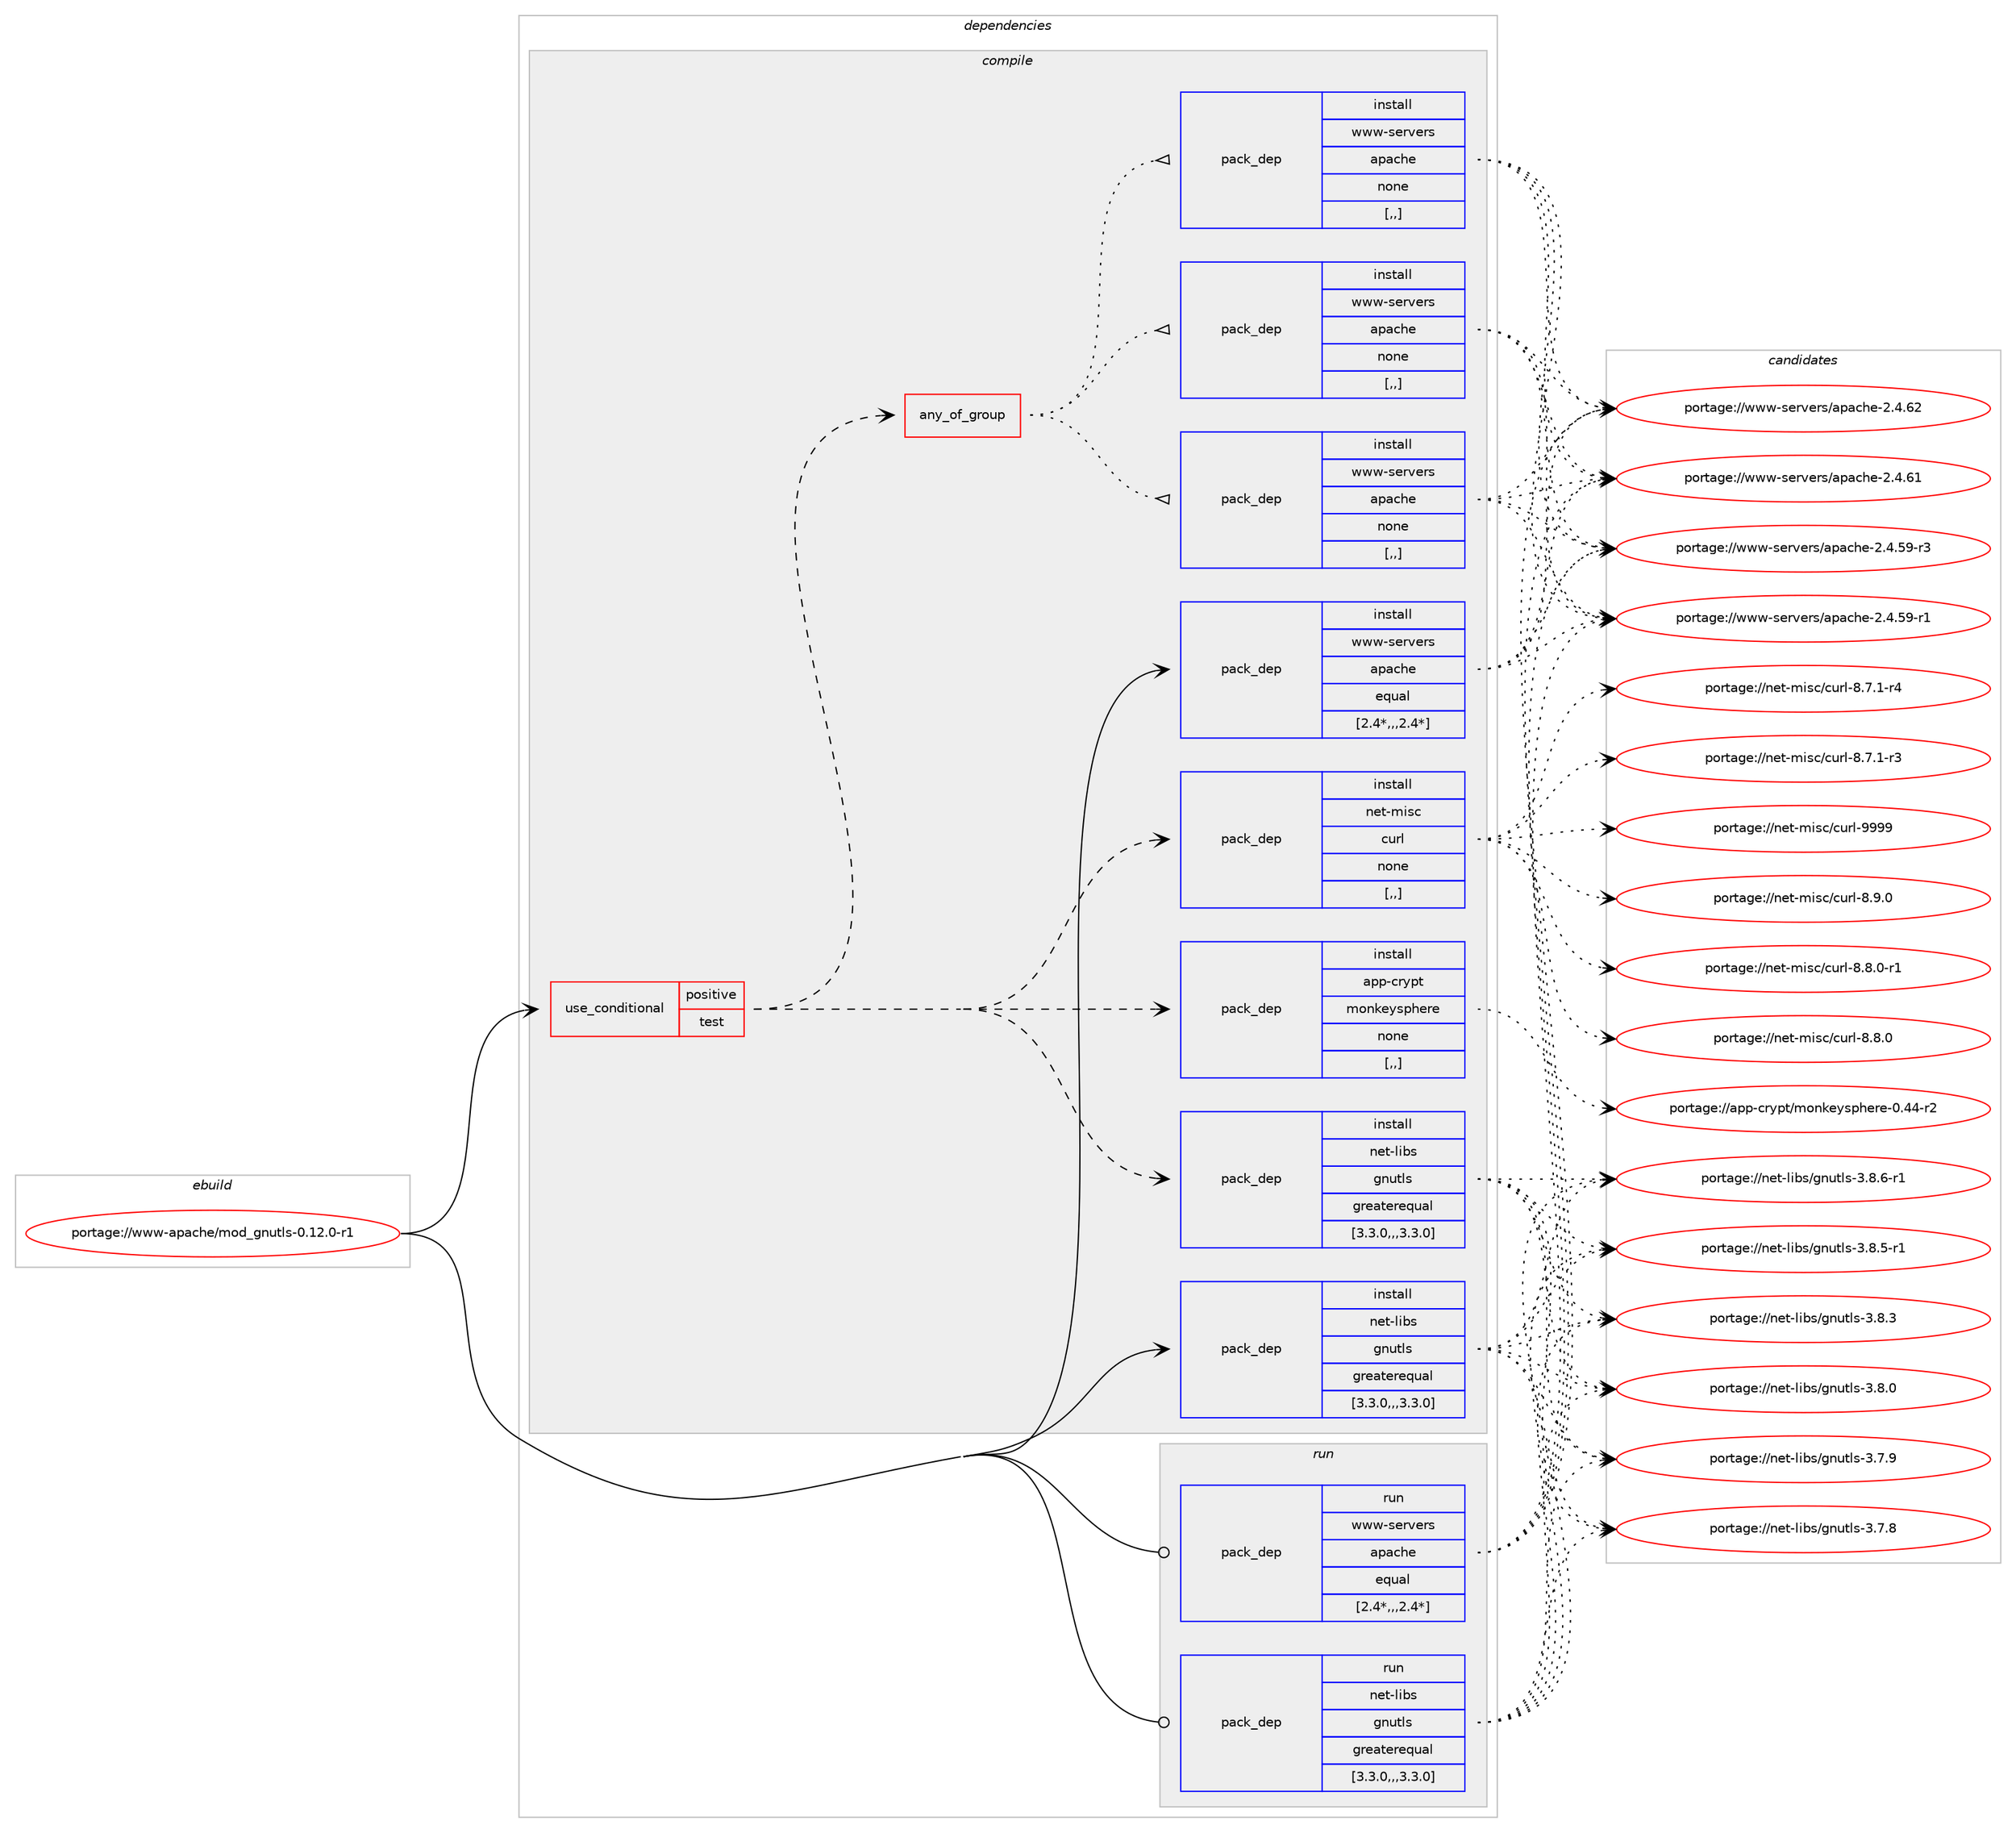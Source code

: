 digraph prolog {

# *************
# Graph options
# *************

newrank=true;
concentrate=true;
compound=true;
graph [rankdir=LR,fontname=Helvetica,fontsize=10,ranksep=1.5];#, ranksep=2.5, nodesep=0.2];
edge  [arrowhead=vee];
node  [fontname=Helvetica,fontsize=10];

# **********
# The ebuild
# **********

subgraph cluster_leftcol {
color=gray;
label=<<i>ebuild</i>>;
id [label="portage://www-apache/mod_gnutls-0.12.0-r1", color=red, width=4, href="../www-apache/mod_gnutls-0.12.0-r1.svg"];
}

# ****************
# The dependencies
# ****************

subgraph cluster_midcol {
color=gray;
label=<<i>dependencies</i>>;
subgraph cluster_compile {
fillcolor="#eeeeee";
style=filled;
label=<<i>compile</i>>;
subgraph cond118739 {
dependency445637 [label=<<TABLE BORDER="0" CELLBORDER="1" CELLSPACING="0" CELLPADDING="4"><TR><TD ROWSPAN="3" CELLPADDING="10">use_conditional</TD></TR><TR><TD>positive</TD></TR><TR><TD>test</TD></TR></TABLE>>, shape=none, color=red];
subgraph pack323647 {
dependency445638 [label=<<TABLE BORDER="0" CELLBORDER="1" CELLSPACING="0" CELLPADDING="4" WIDTH="220"><TR><TD ROWSPAN="6" CELLPADDING="30">pack_dep</TD></TR><TR><TD WIDTH="110">install</TD></TR><TR><TD>app-crypt</TD></TR><TR><TD>monkeysphere</TD></TR><TR><TD>none</TD></TR><TR><TD>[,,]</TD></TR></TABLE>>, shape=none, color=blue];
}
dependency445637:e -> dependency445638:w [weight=20,style="dashed",arrowhead="vee"];
subgraph pack323648 {
dependency445639 [label=<<TABLE BORDER="0" CELLBORDER="1" CELLSPACING="0" CELLPADDING="4" WIDTH="220"><TR><TD ROWSPAN="6" CELLPADDING="30">pack_dep</TD></TR><TR><TD WIDTH="110">install</TD></TR><TR><TD>net-libs</TD></TR><TR><TD>gnutls</TD></TR><TR><TD>greaterequal</TD></TR><TR><TD>[3.3.0,,,3.3.0]</TD></TR></TABLE>>, shape=none, color=blue];
}
dependency445637:e -> dependency445639:w [weight=20,style="dashed",arrowhead="vee"];
subgraph pack323649 {
dependency445640 [label=<<TABLE BORDER="0" CELLBORDER="1" CELLSPACING="0" CELLPADDING="4" WIDTH="220"><TR><TD ROWSPAN="6" CELLPADDING="30">pack_dep</TD></TR><TR><TD WIDTH="110">install</TD></TR><TR><TD>net-misc</TD></TR><TR><TD>curl</TD></TR><TR><TD>none</TD></TR><TR><TD>[,,]</TD></TR></TABLE>>, shape=none, color=blue];
}
dependency445637:e -> dependency445640:w [weight=20,style="dashed",arrowhead="vee"];
subgraph any3022 {
dependency445641 [label=<<TABLE BORDER="0" CELLBORDER="1" CELLSPACING="0" CELLPADDING="4"><TR><TD CELLPADDING="10">any_of_group</TD></TR></TABLE>>, shape=none, color=red];subgraph pack323650 {
dependency445642 [label=<<TABLE BORDER="0" CELLBORDER="1" CELLSPACING="0" CELLPADDING="4" WIDTH="220"><TR><TD ROWSPAN="6" CELLPADDING="30">pack_dep</TD></TR><TR><TD WIDTH="110">install</TD></TR><TR><TD>www-servers</TD></TR><TR><TD>apache</TD></TR><TR><TD>none</TD></TR><TR><TD>[,,]</TD></TR></TABLE>>, shape=none, color=blue];
}
dependency445641:e -> dependency445642:w [weight=20,style="dotted",arrowhead="oinv"];
subgraph pack323651 {
dependency445643 [label=<<TABLE BORDER="0" CELLBORDER="1" CELLSPACING="0" CELLPADDING="4" WIDTH="220"><TR><TD ROWSPAN="6" CELLPADDING="30">pack_dep</TD></TR><TR><TD WIDTH="110">install</TD></TR><TR><TD>www-servers</TD></TR><TR><TD>apache</TD></TR><TR><TD>none</TD></TR><TR><TD>[,,]</TD></TR></TABLE>>, shape=none, color=blue];
}
dependency445641:e -> dependency445643:w [weight=20,style="dotted",arrowhead="oinv"];
subgraph pack323652 {
dependency445644 [label=<<TABLE BORDER="0" CELLBORDER="1" CELLSPACING="0" CELLPADDING="4" WIDTH="220"><TR><TD ROWSPAN="6" CELLPADDING="30">pack_dep</TD></TR><TR><TD WIDTH="110">install</TD></TR><TR><TD>www-servers</TD></TR><TR><TD>apache</TD></TR><TR><TD>none</TD></TR><TR><TD>[,,]</TD></TR></TABLE>>, shape=none, color=blue];
}
dependency445641:e -> dependency445644:w [weight=20,style="dotted",arrowhead="oinv"];
}
dependency445637:e -> dependency445641:w [weight=20,style="dashed",arrowhead="vee"];
}
id:e -> dependency445637:w [weight=20,style="solid",arrowhead="vee"];
subgraph pack323653 {
dependency445645 [label=<<TABLE BORDER="0" CELLBORDER="1" CELLSPACING="0" CELLPADDING="4" WIDTH="220"><TR><TD ROWSPAN="6" CELLPADDING="30">pack_dep</TD></TR><TR><TD WIDTH="110">install</TD></TR><TR><TD>net-libs</TD></TR><TR><TD>gnutls</TD></TR><TR><TD>greaterequal</TD></TR><TR><TD>[3.3.0,,,3.3.0]</TD></TR></TABLE>>, shape=none, color=blue];
}
id:e -> dependency445645:w [weight=20,style="solid",arrowhead="vee"];
subgraph pack323654 {
dependency445646 [label=<<TABLE BORDER="0" CELLBORDER="1" CELLSPACING="0" CELLPADDING="4" WIDTH="220"><TR><TD ROWSPAN="6" CELLPADDING="30">pack_dep</TD></TR><TR><TD WIDTH="110">install</TD></TR><TR><TD>www-servers</TD></TR><TR><TD>apache</TD></TR><TR><TD>equal</TD></TR><TR><TD>[2.4*,,,2.4*]</TD></TR></TABLE>>, shape=none, color=blue];
}
id:e -> dependency445646:w [weight=20,style="solid",arrowhead="vee"];
}
subgraph cluster_compileandrun {
fillcolor="#eeeeee";
style=filled;
label=<<i>compile and run</i>>;
}
subgraph cluster_run {
fillcolor="#eeeeee";
style=filled;
label=<<i>run</i>>;
subgraph pack323655 {
dependency445647 [label=<<TABLE BORDER="0" CELLBORDER="1" CELLSPACING="0" CELLPADDING="4" WIDTH="220"><TR><TD ROWSPAN="6" CELLPADDING="30">pack_dep</TD></TR><TR><TD WIDTH="110">run</TD></TR><TR><TD>net-libs</TD></TR><TR><TD>gnutls</TD></TR><TR><TD>greaterequal</TD></TR><TR><TD>[3.3.0,,,3.3.0]</TD></TR></TABLE>>, shape=none, color=blue];
}
id:e -> dependency445647:w [weight=20,style="solid",arrowhead="odot"];
subgraph pack323656 {
dependency445648 [label=<<TABLE BORDER="0" CELLBORDER="1" CELLSPACING="0" CELLPADDING="4" WIDTH="220"><TR><TD ROWSPAN="6" CELLPADDING="30">pack_dep</TD></TR><TR><TD WIDTH="110">run</TD></TR><TR><TD>www-servers</TD></TR><TR><TD>apache</TD></TR><TR><TD>equal</TD></TR><TR><TD>[2.4*,,,2.4*]</TD></TR></TABLE>>, shape=none, color=blue];
}
id:e -> dependency445648:w [weight=20,style="solid",arrowhead="odot"];
}
}

# **************
# The candidates
# **************

subgraph cluster_choices {
rank=same;
color=gray;
label=<<i>candidates</i>>;

subgraph choice323647 {
color=black;
nodesep=1;
choice9711211245991141211121164710911111010710112111511210410111410145484652524511450 [label="portage://app-crypt/monkeysphere-0.44-r2", color=red, width=4,href="../app-crypt/monkeysphere-0.44-r2.svg"];
dependency445638:e -> choice9711211245991141211121164710911111010710112111511210410111410145484652524511450:w [style=dotted,weight="100"];
}
subgraph choice323648 {
color=black;
nodesep=1;
choice1101011164510810598115471031101171161081154551465646544511449 [label="portage://net-libs/gnutls-3.8.6-r1", color=red, width=4,href="../net-libs/gnutls-3.8.6-r1.svg"];
choice1101011164510810598115471031101171161081154551465646534511449 [label="portage://net-libs/gnutls-3.8.5-r1", color=red, width=4,href="../net-libs/gnutls-3.8.5-r1.svg"];
choice110101116451081059811547103110117116108115455146564651 [label="portage://net-libs/gnutls-3.8.3", color=red, width=4,href="../net-libs/gnutls-3.8.3.svg"];
choice110101116451081059811547103110117116108115455146564648 [label="portage://net-libs/gnutls-3.8.0", color=red, width=4,href="../net-libs/gnutls-3.8.0.svg"];
choice110101116451081059811547103110117116108115455146554657 [label="portage://net-libs/gnutls-3.7.9", color=red, width=4,href="../net-libs/gnutls-3.7.9.svg"];
choice110101116451081059811547103110117116108115455146554656 [label="portage://net-libs/gnutls-3.7.8", color=red, width=4,href="../net-libs/gnutls-3.7.8.svg"];
dependency445639:e -> choice1101011164510810598115471031101171161081154551465646544511449:w [style=dotted,weight="100"];
dependency445639:e -> choice1101011164510810598115471031101171161081154551465646534511449:w [style=dotted,weight="100"];
dependency445639:e -> choice110101116451081059811547103110117116108115455146564651:w [style=dotted,weight="100"];
dependency445639:e -> choice110101116451081059811547103110117116108115455146564648:w [style=dotted,weight="100"];
dependency445639:e -> choice110101116451081059811547103110117116108115455146554657:w [style=dotted,weight="100"];
dependency445639:e -> choice110101116451081059811547103110117116108115455146554656:w [style=dotted,weight="100"];
}
subgraph choice323649 {
color=black;
nodesep=1;
choice110101116451091051159947991171141084557575757 [label="portage://net-misc/curl-9999", color=red, width=4,href="../net-misc/curl-9999.svg"];
choice11010111645109105115994799117114108455646574648 [label="portage://net-misc/curl-8.9.0", color=red, width=4,href="../net-misc/curl-8.9.0.svg"];
choice110101116451091051159947991171141084556465646484511449 [label="portage://net-misc/curl-8.8.0-r1", color=red, width=4,href="../net-misc/curl-8.8.0-r1.svg"];
choice11010111645109105115994799117114108455646564648 [label="portage://net-misc/curl-8.8.0", color=red, width=4,href="../net-misc/curl-8.8.0.svg"];
choice110101116451091051159947991171141084556465546494511452 [label="portage://net-misc/curl-8.7.1-r4", color=red, width=4,href="../net-misc/curl-8.7.1-r4.svg"];
choice110101116451091051159947991171141084556465546494511451 [label="portage://net-misc/curl-8.7.1-r3", color=red, width=4,href="../net-misc/curl-8.7.1-r3.svg"];
dependency445640:e -> choice110101116451091051159947991171141084557575757:w [style=dotted,weight="100"];
dependency445640:e -> choice11010111645109105115994799117114108455646574648:w [style=dotted,weight="100"];
dependency445640:e -> choice110101116451091051159947991171141084556465646484511449:w [style=dotted,weight="100"];
dependency445640:e -> choice11010111645109105115994799117114108455646564648:w [style=dotted,weight="100"];
dependency445640:e -> choice110101116451091051159947991171141084556465546494511452:w [style=dotted,weight="100"];
dependency445640:e -> choice110101116451091051159947991171141084556465546494511451:w [style=dotted,weight="100"];
}
subgraph choice323650 {
color=black;
nodesep=1;
choice119119119451151011141181011141154797112979910410145504652465450 [label="portage://www-servers/apache-2.4.62", color=red, width=4,href="../www-servers/apache-2.4.62.svg"];
choice119119119451151011141181011141154797112979910410145504652465449 [label="portage://www-servers/apache-2.4.61", color=red, width=4,href="../www-servers/apache-2.4.61.svg"];
choice1191191194511510111411810111411547971129799104101455046524653574511451 [label="portage://www-servers/apache-2.4.59-r3", color=red, width=4,href="../www-servers/apache-2.4.59-r3.svg"];
choice1191191194511510111411810111411547971129799104101455046524653574511449 [label="portage://www-servers/apache-2.4.59-r1", color=red, width=4,href="../www-servers/apache-2.4.59-r1.svg"];
dependency445642:e -> choice119119119451151011141181011141154797112979910410145504652465450:w [style=dotted,weight="100"];
dependency445642:e -> choice119119119451151011141181011141154797112979910410145504652465449:w [style=dotted,weight="100"];
dependency445642:e -> choice1191191194511510111411810111411547971129799104101455046524653574511451:w [style=dotted,weight="100"];
dependency445642:e -> choice1191191194511510111411810111411547971129799104101455046524653574511449:w [style=dotted,weight="100"];
}
subgraph choice323651 {
color=black;
nodesep=1;
choice119119119451151011141181011141154797112979910410145504652465450 [label="portage://www-servers/apache-2.4.62", color=red, width=4,href="../www-servers/apache-2.4.62.svg"];
choice119119119451151011141181011141154797112979910410145504652465449 [label="portage://www-servers/apache-2.4.61", color=red, width=4,href="../www-servers/apache-2.4.61.svg"];
choice1191191194511510111411810111411547971129799104101455046524653574511451 [label="portage://www-servers/apache-2.4.59-r3", color=red, width=4,href="../www-servers/apache-2.4.59-r3.svg"];
choice1191191194511510111411810111411547971129799104101455046524653574511449 [label="portage://www-servers/apache-2.4.59-r1", color=red, width=4,href="../www-servers/apache-2.4.59-r1.svg"];
dependency445643:e -> choice119119119451151011141181011141154797112979910410145504652465450:w [style=dotted,weight="100"];
dependency445643:e -> choice119119119451151011141181011141154797112979910410145504652465449:w [style=dotted,weight="100"];
dependency445643:e -> choice1191191194511510111411810111411547971129799104101455046524653574511451:w [style=dotted,weight="100"];
dependency445643:e -> choice1191191194511510111411810111411547971129799104101455046524653574511449:w [style=dotted,weight="100"];
}
subgraph choice323652 {
color=black;
nodesep=1;
choice119119119451151011141181011141154797112979910410145504652465450 [label="portage://www-servers/apache-2.4.62", color=red, width=4,href="../www-servers/apache-2.4.62.svg"];
choice119119119451151011141181011141154797112979910410145504652465449 [label="portage://www-servers/apache-2.4.61", color=red, width=4,href="../www-servers/apache-2.4.61.svg"];
choice1191191194511510111411810111411547971129799104101455046524653574511451 [label="portage://www-servers/apache-2.4.59-r3", color=red, width=4,href="../www-servers/apache-2.4.59-r3.svg"];
choice1191191194511510111411810111411547971129799104101455046524653574511449 [label="portage://www-servers/apache-2.4.59-r1", color=red, width=4,href="../www-servers/apache-2.4.59-r1.svg"];
dependency445644:e -> choice119119119451151011141181011141154797112979910410145504652465450:w [style=dotted,weight="100"];
dependency445644:e -> choice119119119451151011141181011141154797112979910410145504652465449:w [style=dotted,weight="100"];
dependency445644:e -> choice1191191194511510111411810111411547971129799104101455046524653574511451:w [style=dotted,weight="100"];
dependency445644:e -> choice1191191194511510111411810111411547971129799104101455046524653574511449:w [style=dotted,weight="100"];
}
subgraph choice323653 {
color=black;
nodesep=1;
choice1101011164510810598115471031101171161081154551465646544511449 [label="portage://net-libs/gnutls-3.8.6-r1", color=red, width=4,href="../net-libs/gnutls-3.8.6-r1.svg"];
choice1101011164510810598115471031101171161081154551465646534511449 [label="portage://net-libs/gnutls-3.8.5-r1", color=red, width=4,href="../net-libs/gnutls-3.8.5-r1.svg"];
choice110101116451081059811547103110117116108115455146564651 [label="portage://net-libs/gnutls-3.8.3", color=red, width=4,href="../net-libs/gnutls-3.8.3.svg"];
choice110101116451081059811547103110117116108115455146564648 [label="portage://net-libs/gnutls-3.8.0", color=red, width=4,href="../net-libs/gnutls-3.8.0.svg"];
choice110101116451081059811547103110117116108115455146554657 [label="portage://net-libs/gnutls-3.7.9", color=red, width=4,href="../net-libs/gnutls-3.7.9.svg"];
choice110101116451081059811547103110117116108115455146554656 [label="portage://net-libs/gnutls-3.7.8", color=red, width=4,href="../net-libs/gnutls-3.7.8.svg"];
dependency445645:e -> choice1101011164510810598115471031101171161081154551465646544511449:w [style=dotted,weight="100"];
dependency445645:e -> choice1101011164510810598115471031101171161081154551465646534511449:w [style=dotted,weight="100"];
dependency445645:e -> choice110101116451081059811547103110117116108115455146564651:w [style=dotted,weight="100"];
dependency445645:e -> choice110101116451081059811547103110117116108115455146564648:w [style=dotted,weight="100"];
dependency445645:e -> choice110101116451081059811547103110117116108115455146554657:w [style=dotted,weight="100"];
dependency445645:e -> choice110101116451081059811547103110117116108115455146554656:w [style=dotted,weight="100"];
}
subgraph choice323654 {
color=black;
nodesep=1;
choice119119119451151011141181011141154797112979910410145504652465450 [label="portage://www-servers/apache-2.4.62", color=red, width=4,href="../www-servers/apache-2.4.62.svg"];
choice119119119451151011141181011141154797112979910410145504652465449 [label="portage://www-servers/apache-2.4.61", color=red, width=4,href="../www-servers/apache-2.4.61.svg"];
choice1191191194511510111411810111411547971129799104101455046524653574511451 [label="portage://www-servers/apache-2.4.59-r3", color=red, width=4,href="../www-servers/apache-2.4.59-r3.svg"];
choice1191191194511510111411810111411547971129799104101455046524653574511449 [label="portage://www-servers/apache-2.4.59-r1", color=red, width=4,href="../www-servers/apache-2.4.59-r1.svg"];
dependency445646:e -> choice119119119451151011141181011141154797112979910410145504652465450:w [style=dotted,weight="100"];
dependency445646:e -> choice119119119451151011141181011141154797112979910410145504652465449:w [style=dotted,weight="100"];
dependency445646:e -> choice1191191194511510111411810111411547971129799104101455046524653574511451:w [style=dotted,weight="100"];
dependency445646:e -> choice1191191194511510111411810111411547971129799104101455046524653574511449:w [style=dotted,weight="100"];
}
subgraph choice323655 {
color=black;
nodesep=1;
choice1101011164510810598115471031101171161081154551465646544511449 [label="portage://net-libs/gnutls-3.8.6-r1", color=red, width=4,href="../net-libs/gnutls-3.8.6-r1.svg"];
choice1101011164510810598115471031101171161081154551465646534511449 [label="portage://net-libs/gnutls-3.8.5-r1", color=red, width=4,href="../net-libs/gnutls-3.8.5-r1.svg"];
choice110101116451081059811547103110117116108115455146564651 [label="portage://net-libs/gnutls-3.8.3", color=red, width=4,href="../net-libs/gnutls-3.8.3.svg"];
choice110101116451081059811547103110117116108115455146564648 [label="portage://net-libs/gnutls-3.8.0", color=red, width=4,href="../net-libs/gnutls-3.8.0.svg"];
choice110101116451081059811547103110117116108115455146554657 [label="portage://net-libs/gnutls-3.7.9", color=red, width=4,href="../net-libs/gnutls-3.7.9.svg"];
choice110101116451081059811547103110117116108115455146554656 [label="portage://net-libs/gnutls-3.7.8", color=red, width=4,href="../net-libs/gnutls-3.7.8.svg"];
dependency445647:e -> choice1101011164510810598115471031101171161081154551465646544511449:w [style=dotted,weight="100"];
dependency445647:e -> choice1101011164510810598115471031101171161081154551465646534511449:w [style=dotted,weight="100"];
dependency445647:e -> choice110101116451081059811547103110117116108115455146564651:w [style=dotted,weight="100"];
dependency445647:e -> choice110101116451081059811547103110117116108115455146564648:w [style=dotted,weight="100"];
dependency445647:e -> choice110101116451081059811547103110117116108115455146554657:w [style=dotted,weight="100"];
dependency445647:e -> choice110101116451081059811547103110117116108115455146554656:w [style=dotted,weight="100"];
}
subgraph choice323656 {
color=black;
nodesep=1;
choice119119119451151011141181011141154797112979910410145504652465450 [label="portage://www-servers/apache-2.4.62", color=red, width=4,href="../www-servers/apache-2.4.62.svg"];
choice119119119451151011141181011141154797112979910410145504652465449 [label="portage://www-servers/apache-2.4.61", color=red, width=4,href="../www-servers/apache-2.4.61.svg"];
choice1191191194511510111411810111411547971129799104101455046524653574511451 [label="portage://www-servers/apache-2.4.59-r3", color=red, width=4,href="../www-servers/apache-2.4.59-r3.svg"];
choice1191191194511510111411810111411547971129799104101455046524653574511449 [label="portage://www-servers/apache-2.4.59-r1", color=red, width=4,href="../www-servers/apache-2.4.59-r1.svg"];
dependency445648:e -> choice119119119451151011141181011141154797112979910410145504652465450:w [style=dotted,weight="100"];
dependency445648:e -> choice119119119451151011141181011141154797112979910410145504652465449:w [style=dotted,weight="100"];
dependency445648:e -> choice1191191194511510111411810111411547971129799104101455046524653574511451:w [style=dotted,weight="100"];
dependency445648:e -> choice1191191194511510111411810111411547971129799104101455046524653574511449:w [style=dotted,weight="100"];
}
}

}

